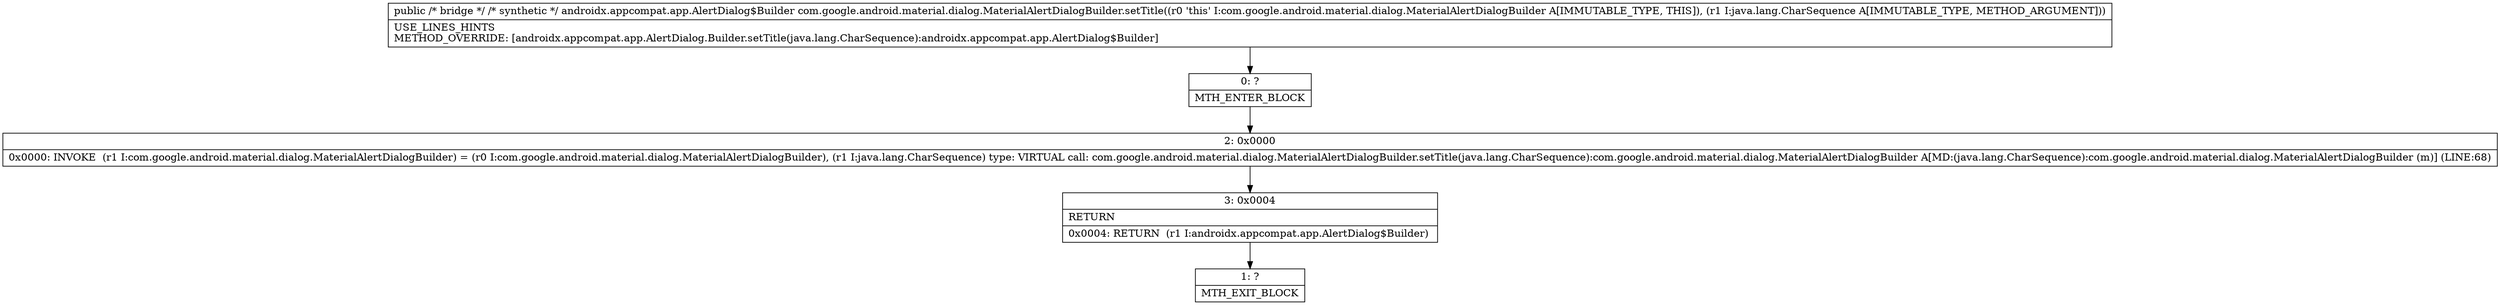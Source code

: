 digraph "CFG forcom.google.android.material.dialog.MaterialAlertDialogBuilder.setTitle(Ljava\/lang\/CharSequence;)Landroidx\/appcompat\/app\/AlertDialog$Builder;" {
Node_0 [shape=record,label="{0\:\ ?|MTH_ENTER_BLOCK\l}"];
Node_2 [shape=record,label="{2\:\ 0x0000|0x0000: INVOKE  (r1 I:com.google.android.material.dialog.MaterialAlertDialogBuilder) = (r0 I:com.google.android.material.dialog.MaterialAlertDialogBuilder), (r1 I:java.lang.CharSequence) type: VIRTUAL call: com.google.android.material.dialog.MaterialAlertDialogBuilder.setTitle(java.lang.CharSequence):com.google.android.material.dialog.MaterialAlertDialogBuilder A[MD:(java.lang.CharSequence):com.google.android.material.dialog.MaterialAlertDialogBuilder (m)] (LINE:68)\l}"];
Node_3 [shape=record,label="{3\:\ 0x0004|RETURN\l|0x0004: RETURN  (r1 I:androidx.appcompat.app.AlertDialog$Builder) \l}"];
Node_1 [shape=record,label="{1\:\ ?|MTH_EXIT_BLOCK\l}"];
MethodNode[shape=record,label="{public \/* bridge *\/ \/* synthetic *\/ androidx.appcompat.app.AlertDialog$Builder com.google.android.material.dialog.MaterialAlertDialogBuilder.setTitle((r0 'this' I:com.google.android.material.dialog.MaterialAlertDialogBuilder A[IMMUTABLE_TYPE, THIS]), (r1 I:java.lang.CharSequence A[IMMUTABLE_TYPE, METHOD_ARGUMENT]))  | USE_LINES_HINTS\lMETHOD_OVERRIDE: [androidx.appcompat.app.AlertDialog.Builder.setTitle(java.lang.CharSequence):androidx.appcompat.app.AlertDialog$Builder]\l}"];
MethodNode -> Node_0;Node_0 -> Node_2;
Node_2 -> Node_3;
Node_3 -> Node_1;
}

